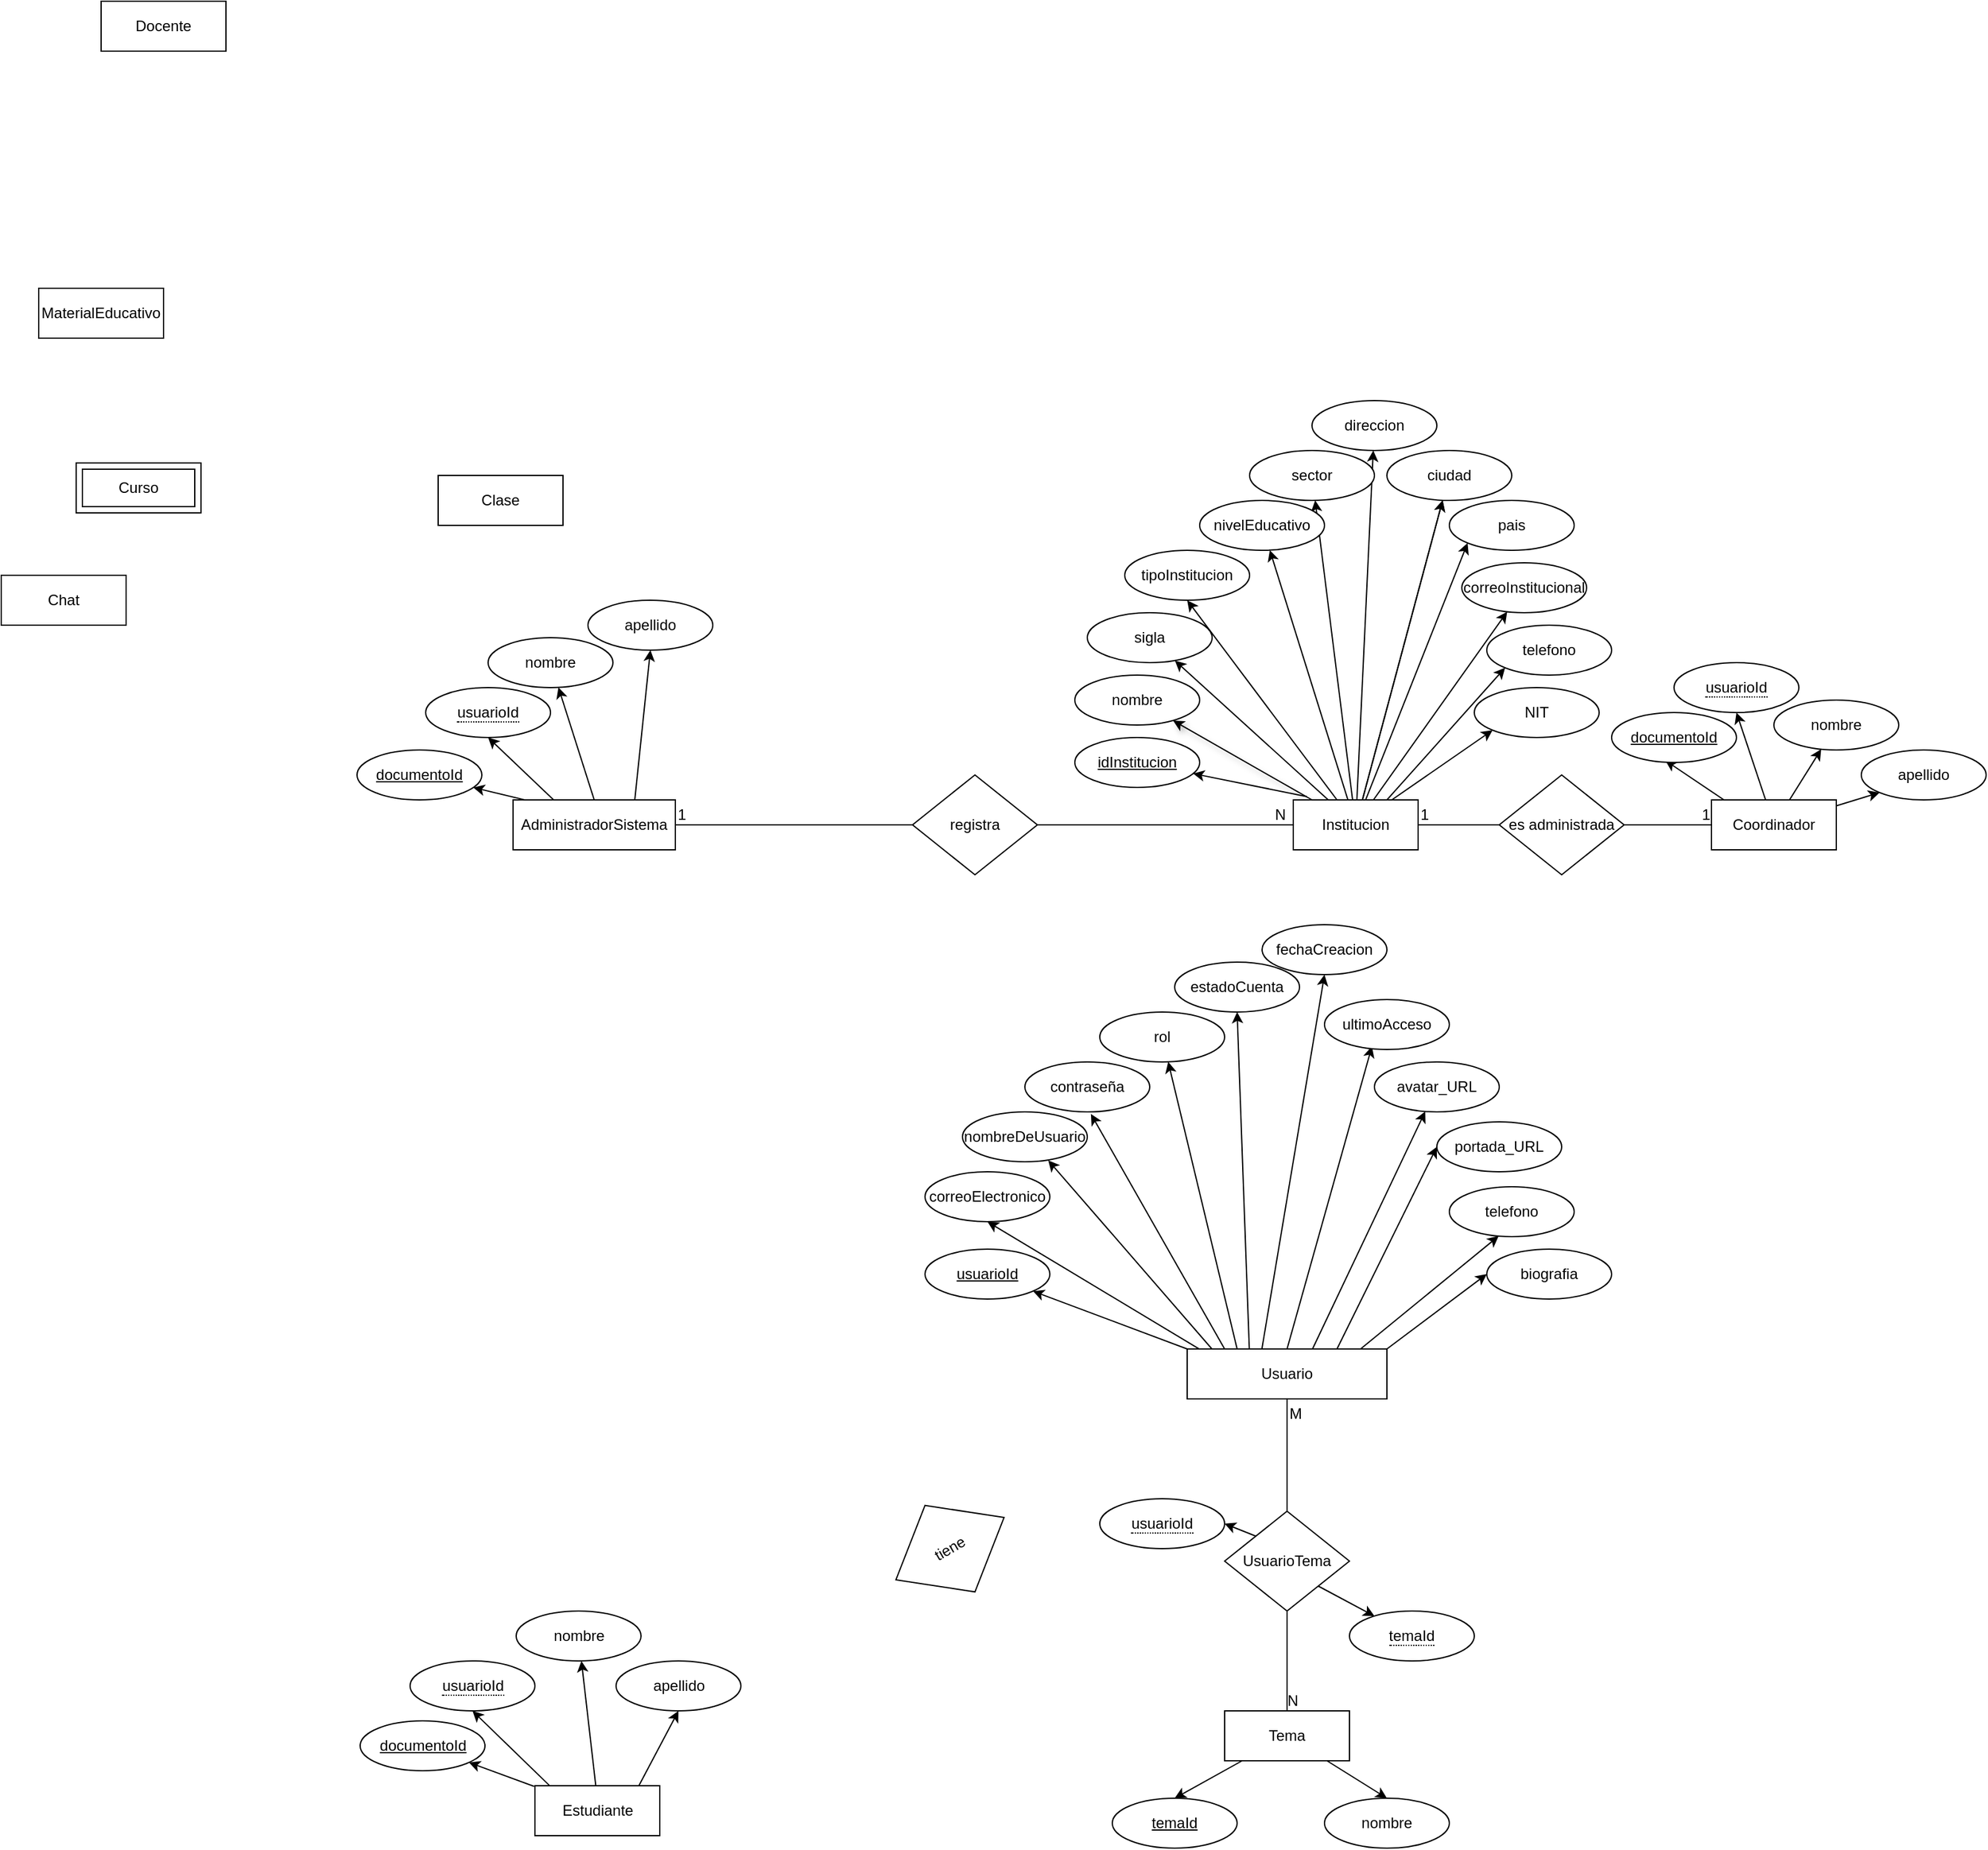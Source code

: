<mxfile version="26.2.9">
  <diagram id="R2lEEEUBdFMjLlhIrx00" name="Page-1">
    <mxGraphModel dx="3200" dy="2198" grid="1" gridSize="10" guides="1" tooltips="1" connect="1" arrows="1" fold="1" page="1" pageScale="1" pageWidth="850" pageHeight="1100" math="0" shadow="0" extFonts="Permanent Marker^https://fonts.googleapis.com/css?family=Permanent+Marker">
      <root>
        <mxCell id="0" />
        <mxCell id="1" parent="0" />
        <mxCell id="ATPDctHjDe_tZaTQLYg7-1" value="Docente" style="whiteSpace=wrap;html=1;align=center;" vertex="1" parent="1">
          <mxGeometry x="-630" y="-620" width="100" height="40" as="geometry" />
        </mxCell>
        <mxCell id="ATPDctHjDe_tZaTQLYg7-2" value="Curso" style="shape=ext;margin=3;double=1;whiteSpace=wrap;html=1;align=center;" vertex="1" parent="1">
          <mxGeometry x="-650" y="-250" width="100" height="40" as="geometry" />
        </mxCell>
        <mxCell id="ATPDctHjDe_tZaTQLYg7-73" value="" style="rounded=0;orthogonalLoop=1;jettySize=auto;html=1;exitX=0.1;exitY=0;exitDx=0;exitDy=0;exitPerimeter=0;entryX=0.431;entryY=0.961;entryDx=0;entryDy=0;entryPerimeter=0;" edge="1" parent="1" source="ATPDctHjDe_tZaTQLYg7-9" target="ATPDctHjDe_tZaTQLYg7-74">
          <mxGeometry relative="1" as="geometry">
            <mxPoint x="649.806" y="-20.388" as="targetPoint" />
          </mxGeometry>
        </mxCell>
        <mxCell id="ATPDctHjDe_tZaTQLYg7-77" value="" style="rounded=0;orthogonalLoop=1;jettySize=auto;html=1;entryX=0.5;entryY=1;entryDx=0;entryDy=0;" edge="1" parent="1" source="ATPDctHjDe_tZaTQLYg7-9" target="ATPDctHjDe_tZaTQLYg7-145">
          <mxGeometry relative="1" as="geometry">
            <mxPoint x="685.422" y="-50.118" as="targetPoint" />
          </mxGeometry>
        </mxCell>
        <mxCell id="ATPDctHjDe_tZaTQLYg7-82" value="" style="rounded=0;orthogonalLoop=1;jettySize=auto;html=1;" edge="1" parent="1" source="ATPDctHjDe_tZaTQLYg7-9" target="ATPDctHjDe_tZaTQLYg7-81">
          <mxGeometry relative="1" as="geometry" />
        </mxCell>
        <mxCell id="ATPDctHjDe_tZaTQLYg7-148" style="edgeStyle=none;rounded=0;orthogonalLoop=1;jettySize=auto;html=1;entryX=0;entryY=1;entryDx=0;entryDy=0;" edge="1" parent="1" source="ATPDctHjDe_tZaTQLYg7-9" target="ATPDctHjDe_tZaTQLYg7-146">
          <mxGeometry relative="1" as="geometry" />
        </mxCell>
        <mxCell id="ATPDctHjDe_tZaTQLYg7-9" value="Coordinador" style="whiteSpace=wrap;html=1;align=center;" vertex="1" parent="1">
          <mxGeometry x="660" y="20" width="100" height="40" as="geometry" />
        </mxCell>
        <mxCell id="ATPDctHjDe_tZaTQLYg7-46" value="" style="rounded=0;orthogonalLoop=1;jettySize=auto;html=1;exitX=0.131;exitY=0.045;exitDx=0;exitDy=0;exitPerimeter=0;" edge="1" parent="1" source="ATPDctHjDe_tZaTQLYg7-11" target="ATPDctHjDe_tZaTQLYg7-53">
          <mxGeometry relative="1" as="geometry">
            <mxPoint x="-270" y="10" as="sourcePoint" />
            <mxPoint x="-287.035" y="-2.234" as="targetPoint" />
          </mxGeometry>
        </mxCell>
        <mxCell id="ATPDctHjDe_tZaTQLYg7-50" value="" style="rounded=0;orthogonalLoop=1;jettySize=auto;html=1;exitX=0.5;exitY=0;exitDx=0;exitDy=0;" edge="1" parent="1" source="ATPDctHjDe_tZaTQLYg7-11" target="ATPDctHjDe_tZaTQLYg7-48">
          <mxGeometry relative="1" as="geometry" />
        </mxCell>
        <mxCell id="ATPDctHjDe_tZaTQLYg7-51" style="rounded=0;orthogonalLoop=1;jettySize=auto;html=1;exitX=0.75;exitY=0;exitDx=0;exitDy=0;entryX=0.5;entryY=1;entryDx=0;entryDy=0;" edge="1" parent="1" source="ATPDctHjDe_tZaTQLYg7-11" target="ATPDctHjDe_tZaTQLYg7-52">
          <mxGeometry relative="1" as="geometry">
            <mxPoint x="-170" y="-40" as="targetPoint" />
          </mxGeometry>
        </mxCell>
        <mxCell id="ATPDctHjDe_tZaTQLYg7-80" style="rounded=0;orthogonalLoop=1;jettySize=auto;html=1;exitX=0.25;exitY=0;exitDx=0;exitDy=0;entryX=0.5;entryY=1;entryDx=0;entryDy=0;" edge="1" parent="1" source="ATPDctHjDe_tZaTQLYg7-11" target="ATPDctHjDe_tZaTQLYg7-142">
          <mxGeometry relative="1" as="geometry">
            <mxPoint x="-280" y="-40" as="targetPoint" />
          </mxGeometry>
        </mxCell>
        <mxCell id="ATPDctHjDe_tZaTQLYg7-11" value="AdministradorSistema" style="whiteSpace=wrap;html=1;align=center;" vertex="1" parent="1">
          <mxGeometry x="-300" y="20" width="130" height="40" as="geometry" />
        </mxCell>
        <mxCell id="ATPDctHjDe_tZaTQLYg7-55" value="" style="rounded=0;orthogonalLoop=1;jettySize=auto;html=1;exitX=0.109;exitY=-0.066;exitDx=0;exitDy=0;exitPerimeter=0;" edge="1" parent="1" source="ATPDctHjDe_tZaTQLYg7-15" target="ATPDctHjDe_tZaTQLYg7-54">
          <mxGeometry relative="1" as="geometry" />
        </mxCell>
        <mxCell id="ATPDctHjDe_tZaTQLYg7-57" value="" style="rounded=0;orthogonalLoop=1;jettySize=auto;html=1;shadow=1;" edge="1" parent="1" source="ATPDctHjDe_tZaTQLYg7-15" target="ATPDctHjDe_tZaTQLYg7-56">
          <mxGeometry relative="1" as="geometry" />
        </mxCell>
        <mxCell id="ATPDctHjDe_tZaTQLYg7-59" value="" style="rounded=0;orthogonalLoop=1;jettySize=auto;html=1;" edge="1" parent="1" source="ATPDctHjDe_tZaTQLYg7-15" target="ATPDctHjDe_tZaTQLYg7-58">
          <mxGeometry relative="1" as="geometry" />
        </mxCell>
        <mxCell id="ATPDctHjDe_tZaTQLYg7-62" value="" style="rounded=0;orthogonalLoop=1;jettySize=auto;html=1;entryX=0.5;entryY=1;entryDx=0;entryDy=0;" edge="1" parent="1" source="ATPDctHjDe_tZaTQLYg7-15" target="ATPDctHjDe_tZaTQLYg7-60">
          <mxGeometry relative="1" as="geometry" />
        </mxCell>
        <mxCell id="ATPDctHjDe_tZaTQLYg7-84" style="rounded=0;orthogonalLoop=1;jettySize=auto;html=1;" edge="1" parent="1" source="ATPDctHjDe_tZaTQLYg7-15" target="ATPDctHjDe_tZaTQLYg7-83">
          <mxGeometry relative="1" as="geometry" />
        </mxCell>
        <mxCell id="ATPDctHjDe_tZaTQLYg7-87" style="rounded=0;orthogonalLoop=1;jettySize=auto;html=1;" edge="1" parent="1" source="ATPDctHjDe_tZaTQLYg7-15" target="ATPDctHjDe_tZaTQLYg7-85">
          <mxGeometry relative="1" as="geometry" />
        </mxCell>
        <mxCell id="ATPDctHjDe_tZaTQLYg7-89" style="rounded=0;orthogonalLoop=1;jettySize=auto;html=1;" edge="1" parent="1" source="ATPDctHjDe_tZaTQLYg7-15" target="ATPDctHjDe_tZaTQLYg7-88">
          <mxGeometry relative="1" as="geometry" />
        </mxCell>
        <mxCell id="ATPDctHjDe_tZaTQLYg7-92" style="edgeStyle=none;rounded=0;orthogonalLoop=1;jettySize=auto;html=1;" edge="1" parent="1" source="ATPDctHjDe_tZaTQLYg7-15" target="ATPDctHjDe_tZaTQLYg7-91">
          <mxGeometry relative="1" as="geometry" />
        </mxCell>
        <mxCell id="ATPDctHjDe_tZaTQLYg7-95" style="edgeStyle=none;rounded=0;orthogonalLoop=1;jettySize=auto;html=1;" edge="1" parent="1" source="ATPDctHjDe_tZaTQLYg7-15" target="ATPDctHjDe_tZaTQLYg7-94">
          <mxGeometry relative="1" as="geometry" />
        </mxCell>
        <mxCell id="ATPDctHjDe_tZaTQLYg7-97" style="edgeStyle=none;rounded=0;orthogonalLoop=1;jettySize=auto;html=1;entryX=0;entryY=1;entryDx=0;entryDy=0;exitX=0.75;exitY=0;exitDx=0;exitDy=0;" edge="1" parent="1" source="ATPDctHjDe_tZaTQLYg7-15" target="ATPDctHjDe_tZaTQLYg7-96">
          <mxGeometry relative="1" as="geometry" />
        </mxCell>
        <mxCell id="ATPDctHjDe_tZaTQLYg7-99" style="edgeStyle=none;rounded=0;orthogonalLoop=1;jettySize=auto;html=1;entryX=0;entryY=1;entryDx=0;entryDy=0;" edge="1" parent="1" source="ATPDctHjDe_tZaTQLYg7-15" target="ATPDctHjDe_tZaTQLYg7-98">
          <mxGeometry relative="1" as="geometry" />
        </mxCell>
        <mxCell id="ATPDctHjDe_tZaTQLYg7-15" value="Institucion" style="whiteSpace=wrap;html=1;align=center;" vertex="1" parent="1">
          <mxGeometry x="325" y="20" width="100" height="40" as="geometry" />
        </mxCell>
        <mxCell id="ATPDctHjDe_tZaTQLYg7-16" value="Clase" style="whiteSpace=wrap;html=1;align=center;" vertex="1" parent="1">
          <mxGeometry x="-360" y="-240" width="100" height="40" as="geometry" />
        </mxCell>
        <mxCell id="ATPDctHjDe_tZaTQLYg7-17" value="Estudiante" style="whiteSpace=wrap;html=1;align=center;" vertex="1" parent="1">
          <mxGeometry x="-282.5" y="810" width="100" height="40" as="geometry" />
        </mxCell>
        <mxCell id="ATPDctHjDe_tZaTQLYg7-18" value="Chat" style="whiteSpace=wrap;html=1;align=center;" vertex="1" parent="1">
          <mxGeometry x="-710" y="-160" width="100" height="40" as="geometry" />
        </mxCell>
        <mxCell id="ATPDctHjDe_tZaTQLYg7-19" value="MaterialEducativo" style="whiteSpace=wrap;html=1;align=center;" vertex="1" parent="1">
          <mxGeometry x="-680" y="-390" width="100" height="40" as="geometry" />
        </mxCell>
        <mxCell id="ATPDctHjDe_tZaTQLYg7-20" value="registra" style="rhombus;whiteSpace=wrap;html=1;" vertex="1" parent="1">
          <mxGeometry x="20" width="100" height="80" as="geometry" />
        </mxCell>
        <mxCell id="ATPDctHjDe_tZaTQLYg7-29" value="" style="endArrow=none;html=1;rounded=0;exitX=1;exitY=0.5;exitDx=0;exitDy=0;entryX=0;entryY=0.5;entryDx=0;entryDy=0;" edge="1" parent="1" source="ATPDctHjDe_tZaTQLYg7-20" target="ATPDctHjDe_tZaTQLYg7-15">
          <mxGeometry relative="1" as="geometry">
            <mxPoint x="265" y="39.5" as="sourcePoint" />
            <mxPoint x="330" y="40" as="targetPoint" />
          </mxGeometry>
        </mxCell>
        <mxCell id="ATPDctHjDe_tZaTQLYg7-30" value="N" style="resizable=0;html=1;whiteSpace=wrap;align=right;verticalAlign=bottom;" connectable="0" vertex="1" parent="ATPDctHjDe_tZaTQLYg7-29">
          <mxGeometry x="1" relative="1" as="geometry">
            <mxPoint x="-5" as="offset" />
          </mxGeometry>
        </mxCell>
        <mxCell id="ATPDctHjDe_tZaTQLYg7-34" value="" style="endArrow=none;html=1;rounded=0;entryX=0;entryY=0.5;entryDx=0;entryDy=0;" edge="1" parent="1" source="ATPDctHjDe_tZaTQLYg7-11" target="ATPDctHjDe_tZaTQLYg7-20">
          <mxGeometry relative="1" as="geometry">
            <mxPoint x="110" y="39.5" as="sourcePoint" />
            <mxPoint x="270" y="39.5" as="targetPoint" />
          </mxGeometry>
        </mxCell>
        <mxCell id="ATPDctHjDe_tZaTQLYg7-35" value="1" style="resizable=0;html=1;whiteSpace=wrap;align=left;verticalAlign=bottom;" connectable="0" vertex="1" parent="ATPDctHjDe_tZaTQLYg7-34">
          <mxGeometry x="-1" relative="1" as="geometry" />
        </mxCell>
        <mxCell id="ATPDctHjDe_tZaTQLYg7-48" value="nombre" style="ellipse;whiteSpace=wrap;html=1;align=center;" vertex="1" parent="1">
          <mxGeometry x="-320" y="-110" width="100" height="40" as="geometry" />
        </mxCell>
        <mxCell id="ATPDctHjDe_tZaTQLYg7-52" value="apellido" style="ellipse;whiteSpace=wrap;html=1;align=center;" vertex="1" parent="1">
          <mxGeometry x="-240" y="-140" width="100" height="40" as="geometry" />
        </mxCell>
        <mxCell id="ATPDctHjDe_tZaTQLYg7-53" value="documentoId" style="ellipse;whiteSpace=wrap;html=1;align=center;fontStyle=4;" vertex="1" parent="1">
          <mxGeometry x="-425" y="-20" width="100" height="40" as="geometry" />
        </mxCell>
        <mxCell id="ATPDctHjDe_tZaTQLYg7-54" value="idInstitucion" style="ellipse;whiteSpace=wrap;html=1;align=center;fontStyle=4;" vertex="1" parent="1">
          <mxGeometry x="150" y="-30" width="100" height="40" as="geometry" />
        </mxCell>
        <mxCell id="ATPDctHjDe_tZaTQLYg7-56" value="nombre" style="ellipse;whiteSpace=wrap;html=1;align=center;" vertex="1" parent="1">
          <mxGeometry x="150" y="-80" width="100" height="40" as="geometry" />
        </mxCell>
        <mxCell id="ATPDctHjDe_tZaTQLYg7-58" value="sigla" style="ellipse;whiteSpace=wrap;html=1;align=center;" vertex="1" parent="1">
          <mxGeometry x="160" y="-130" width="100" height="40" as="geometry" />
        </mxCell>
        <mxCell id="ATPDctHjDe_tZaTQLYg7-60" value="tipoInstitucion" style="ellipse;whiteSpace=wrap;html=1;align=center;" vertex="1" parent="1">
          <mxGeometry x="190" y="-180" width="100" height="40" as="geometry" />
        </mxCell>
        <mxCell id="ATPDctHjDe_tZaTQLYg7-63" value="es administrada" style="rhombus;whiteSpace=wrap;html=1;" vertex="1" parent="1">
          <mxGeometry x="490" width="100" height="80" as="geometry" />
        </mxCell>
        <mxCell id="ATPDctHjDe_tZaTQLYg7-65" value="" style="endArrow=none;html=1;rounded=0;exitX=1;exitY=0.5;exitDx=0;exitDy=0;" edge="1" parent="1" source="ATPDctHjDe_tZaTQLYg7-15" target="ATPDctHjDe_tZaTQLYg7-63">
          <mxGeometry relative="1" as="geometry">
            <mxPoint x="350" y="120" as="sourcePoint" />
            <mxPoint x="510" y="120" as="targetPoint" />
          </mxGeometry>
        </mxCell>
        <mxCell id="ATPDctHjDe_tZaTQLYg7-66" value="1" style="resizable=0;html=1;whiteSpace=wrap;align=left;verticalAlign=bottom;" connectable="0" vertex="1" parent="ATPDctHjDe_tZaTQLYg7-65">
          <mxGeometry x="-1" relative="1" as="geometry" />
        </mxCell>
        <mxCell id="ATPDctHjDe_tZaTQLYg7-68" value="" style="endArrow=none;html=1;rounded=0;exitX=1;exitY=0.5;exitDx=0;exitDy=0;entryX=0;entryY=0.5;entryDx=0;entryDy=0;" edge="1" parent="1" source="ATPDctHjDe_tZaTQLYg7-63" target="ATPDctHjDe_tZaTQLYg7-9">
          <mxGeometry relative="1" as="geometry">
            <mxPoint x="350" y="120" as="sourcePoint" />
            <mxPoint x="510" y="120" as="targetPoint" />
          </mxGeometry>
        </mxCell>
        <mxCell id="ATPDctHjDe_tZaTQLYg7-70" value="1" style="resizable=0;html=1;whiteSpace=wrap;align=right;verticalAlign=bottom;" connectable="0" vertex="1" parent="ATPDctHjDe_tZaTQLYg7-68">
          <mxGeometry x="1" relative="1" as="geometry">
            <mxPoint as="offset" />
          </mxGeometry>
        </mxCell>
        <mxCell id="ATPDctHjDe_tZaTQLYg7-74" value="documentoId" style="ellipse;whiteSpace=wrap;html=1;align=center;fontStyle=4;" vertex="1" parent="1">
          <mxGeometry x="580" y="-50" width="100" height="40" as="geometry" />
        </mxCell>
        <mxCell id="ATPDctHjDe_tZaTQLYg7-81" value="nombre" style="ellipse;whiteSpace=wrap;html=1;align=center;" vertex="1" parent="1">
          <mxGeometry x="710" y="-60" width="100" height="40" as="geometry" />
        </mxCell>
        <mxCell id="ATPDctHjDe_tZaTQLYg7-83" value="nivelEducativo" style="ellipse;whiteSpace=wrap;html=1;align=center;" vertex="1" parent="1">
          <mxGeometry x="250" y="-220" width="100" height="40" as="geometry" />
        </mxCell>
        <mxCell id="ATPDctHjDe_tZaTQLYg7-85" value="sector" style="ellipse;whiteSpace=wrap;html=1;align=center;" vertex="1" parent="1">
          <mxGeometry x="290" y="-260" width="100" height="40" as="geometry" />
        </mxCell>
        <mxCell id="ATPDctHjDe_tZaTQLYg7-88" value="direccion" style="ellipse;whiteSpace=wrap;html=1;align=center;" vertex="1" parent="1">
          <mxGeometry x="340" y="-300" width="100" height="40" as="geometry" />
        </mxCell>
        <mxCell id="ATPDctHjDe_tZaTQLYg7-94" value="correoInstitucional" style="ellipse;whiteSpace=wrap;html=1;align=center;" vertex="1" parent="1">
          <mxGeometry x="460" y="-170" width="100" height="40" as="geometry" />
        </mxCell>
        <mxCell id="ATPDctHjDe_tZaTQLYg7-96" value="telefono" style="ellipse;whiteSpace=wrap;html=1;align=center;" vertex="1" parent="1">
          <mxGeometry x="480" y="-120" width="100" height="40" as="geometry" />
        </mxCell>
        <mxCell id="ATPDctHjDe_tZaTQLYg7-98" value="NIT" style="ellipse;whiteSpace=wrap;html=1;align=center;" vertex="1" parent="1">
          <mxGeometry x="470" y="-70" width="100" height="40" as="geometry" />
        </mxCell>
        <mxCell id="ATPDctHjDe_tZaTQLYg7-104" style="rounded=0;orthogonalLoop=1;jettySize=auto;html=1;exitX=0;exitY=0;exitDx=0;exitDy=0;" edge="1" parent="1" source="ATPDctHjDe_tZaTQLYg7-100" target="ATPDctHjDe_tZaTQLYg7-103">
          <mxGeometry relative="1" as="geometry" />
        </mxCell>
        <mxCell id="ATPDctHjDe_tZaTQLYg7-106" value="" style="edgeStyle=none;rounded=0;orthogonalLoop=1;jettySize=auto;html=1;entryX=0.5;entryY=1;entryDx=0;entryDy=0;exitX=0.062;exitY=0.005;exitDx=0;exitDy=0;exitPerimeter=0;" edge="1" parent="1" source="ATPDctHjDe_tZaTQLYg7-100" target="ATPDctHjDe_tZaTQLYg7-105">
          <mxGeometry relative="1" as="geometry" />
        </mxCell>
        <mxCell id="ATPDctHjDe_tZaTQLYg7-108" value="" style="edgeStyle=none;rounded=0;orthogonalLoop=1;jettySize=auto;html=1;entryX=0.687;entryY=0.971;entryDx=0;entryDy=0;exitX=0.124;exitY=0;exitDx=0;exitDy=0;exitPerimeter=0;entryPerimeter=0;" edge="1" parent="1" source="ATPDctHjDe_tZaTQLYg7-100" target="ATPDctHjDe_tZaTQLYg7-107">
          <mxGeometry relative="1" as="geometry" />
        </mxCell>
        <mxCell id="ATPDctHjDe_tZaTQLYg7-112" value="" style="edgeStyle=none;rounded=0;orthogonalLoop=1;jettySize=auto;html=1;exitX=0.25;exitY=0;exitDx=0;exitDy=0;" edge="1" parent="1" source="ATPDctHjDe_tZaTQLYg7-100" target="ATPDctHjDe_tZaTQLYg7-111">
          <mxGeometry relative="1" as="geometry" />
        </mxCell>
        <mxCell id="ATPDctHjDe_tZaTQLYg7-118" style="edgeStyle=none;rounded=0;orthogonalLoop=1;jettySize=auto;html=1;entryX=0.38;entryY=0.938;entryDx=0;entryDy=0;entryPerimeter=0;exitX=0.5;exitY=0;exitDx=0;exitDy=0;" edge="1" parent="1" source="ATPDctHjDe_tZaTQLYg7-100" target="ATPDctHjDe_tZaTQLYg7-117">
          <mxGeometry relative="1" as="geometry" />
        </mxCell>
        <mxCell id="ATPDctHjDe_tZaTQLYg7-124" style="edgeStyle=none;rounded=0;orthogonalLoop=1;jettySize=auto;html=1;exitX=0.626;exitY=0.012;exitDx=0;exitDy=0;exitPerimeter=0;" edge="1" parent="1" source="ATPDctHjDe_tZaTQLYg7-100" target="ATPDctHjDe_tZaTQLYg7-121">
          <mxGeometry relative="1" as="geometry" />
        </mxCell>
        <mxCell id="ATPDctHjDe_tZaTQLYg7-125" style="edgeStyle=none;rounded=0;orthogonalLoop=1;jettySize=auto;html=1;entryX=0;entryY=0.5;entryDx=0;entryDy=0;exitX=0.75;exitY=0;exitDx=0;exitDy=0;" edge="1" parent="1" source="ATPDctHjDe_tZaTQLYg7-100" target="ATPDctHjDe_tZaTQLYg7-122">
          <mxGeometry relative="1" as="geometry" />
        </mxCell>
        <mxCell id="ATPDctHjDe_tZaTQLYg7-100" value="Usuario" style="whiteSpace=wrap;html=1;align=center;" vertex="1" parent="1">
          <mxGeometry x="240" y="460" width="160" height="40" as="geometry" />
        </mxCell>
        <mxCell id="ATPDctHjDe_tZaTQLYg7-103" value="usuarioId" style="ellipse;whiteSpace=wrap;html=1;align=center;fontStyle=4;" vertex="1" parent="1">
          <mxGeometry x="30" y="380" width="100" height="40" as="geometry" />
        </mxCell>
        <mxCell id="ATPDctHjDe_tZaTQLYg7-105" value="correoElectronico" style="ellipse;whiteSpace=wrap;html=1;align=center;" vertex="1" parent="1">
          <mxGeometry x="30" y="318" width="100" height="40" as="geometry" />
        </mxCell>
        <mxCell id="ATPDctHjDe_tZaTQLYg7-107" value="nombreDeUsuario" style="ellipse;whiteSpace=wrap;html=1;align=center;" vertex="1" parent="1">
          <mxGeometry x="60" y="270" width="100" height="40" as="geometry" />
        </mxCell>
        <mxCell id="ATPDctHjDe_tZaTQLYg7-109" value="contraseña" style="ellipse;whiteSpace=wrap;html=1;align=center;" vertex="1" parent="1">
          <mxGeometry x="110" y="230" width="100" height="40" as="geometry" />
        </mxCell>
        <mxCell id="ATPDctHjDe_tZaTQLYg7-110" style="edgeStyle=none;rounded=0;orthogonalLoop=1;jettySize=auto;html=1;entryX=0.529;entryY=1.042;entryDx=0;entryDy=0;exitX=0.187;exitY=-0.002;exitDx=0;exitDy=0;exitPerimeter=0;entryPerimeter=0;" edge="1" parent="1" source="ATPDctHjDe_tZaTQLYg7-100" target="ATPDctHjDe_tZaTQLYg7-109">
          <mxGeometry relative="1" as="geometry" />
        </mxCell>
        <mxCell id="ATPDctHjDe_tZaTQLYg7-111" value="rol" style="ellipse;whiteSpace=wrap;html=1;align=center;" vertex="1" parent="1">
          <mxGeometry x="170" y="190" width="100" height="40" as="geometry" />
        </mxCell>
        <mxCell id="ATPDctHjDe_tZaTQLYg7-113" value="estadoCuenta" style="ellipse;whiteSpace=wrap;html=1;align=center;" vertex="1" parent="1">
          <mxGeometry x="230" y="150" width="100" height="40" as="geometry" />
        </mxCell>
        <mxCell id="ATPDctHjDe_tZaTQLYg7-114" style="edgeStyle=none;rounded=0;orthogonalLoop=1;jettySize=auto;html=1;entryX=0.5;entryY=1;entryDx=0;entryDy=0;exitX=0.311;exitY=-0.004;exitDx=0;exitDy=0;exitPerimeter=0;" edge="1" parent="1" source="ATPDctHjDe_tZaTQLYg7-100" target="ATPDctHjDe_tZaTQLYg7-113">
          <mxGeometry relative="1" as="geometry" />
        </mxCell>
        <mxCell id="ATPDctHjDe_tZaTQLYg7-115" value="fechaCreacion" style="ellipse;whiteSpace=wrap;html=1;align=center;" vertex="1" parent="1">
          <mxGeometry x="300" y="120" width="100" height="40" as="geometry" />
        </mxCell>
        <mxCell id="ATPDctHjDe_tZaTQLYg7-116" style="edgeStyle=none;rounded=0;orthogonalLoop=1;jettySize=auto;html=1;entryX=0.5;entryY=1;entryDx=0;entryDy=0;exitX=0.374;exitY=0.002;exitDx=0;exitDy=0;exitPerimeter=0;" edge="1" parent="1" source="ATPDctHjDe_tZaTQLYg7-100" target="ATPDctHjDe_tZaTQLYg7-115">
          <mxGeometry relative="1" as="geometry" />
        </mxCell>
        <mxCell id="ATPDctHjDe_tZaTQLYg7-117" value="ultimoAcceso" style="ellipse;whiteSpace=wrap;html=1;align=center;" vertex="1" parent="1">
          <mxGeometry x="350" y="180" width="100" height="40" as="geometry" />
        </mxCell>
        <mxCell id="ATPDctHjDe_tZaTQLYg7-119" value="telefono" style="ellipse;whiteSpace=wrap;html=1;align=center;" vertex="1" parent="1">
          <mxGeometry x="450" y="330" width="100" height="40" as="geometry" />
        </mxCell>
        <mxCell id="ATPDctHjDe_tZaTQLYg7-120" style="edgeStyle=none;rounded=0;orthogonalLoop=1;jettySize=auto;html=1;entryX=0.395;entryY=0.988;entryDx=0;entryDy=0;entryPerimeter=0;exitX=0.87;exitY=-0.005;exitDx=0;exitDy=0;exitPerimeter=0;" edge="1" parent="1" source="ATPDctHjDe_tZaTQLYg7-100" target="ATPDctHjDe_tZaTQLYg7-119">
          <mxGeometry relative="1" as="geometry" />
        </mxCell>
        <mxCell id="ATPDctHjDe_tZaTQLYg7-121" value="avatar_URL" style="ellipse;whiteSpace=wrap;html=1;align=center;" vertex="1" parent="1">
          <mxGeometry x="390" y="230" width="100" height="40" as="geometry" />
        </mxCell>
        <mxCell id="ATPDctHjDe_tZaTQLYg7-122" value="portada_URL" style="ellipse;whiteSpace=wrap;html=1;align=center;" vertex="1" parent="1">
          <mxGeometry x="440" y="278" width="100" height="40" as="geometry" />
        </mxCell>
        <mxCell id="ATPDctHjDe_tZaTQLYg7-123" value="biografia" style="ellipse;whiteSpace=wrap;html=1;align=center;" vertex="1" parent="1">
          <mxGeometry x="480" y="380" width="100" height="40" as="geometry" />
        </mxCell>
        <mxCell id="ATPDctHjDe_tZaTQLYg7-126" style="edgeStyle=none;rounded=0;orthogonalLoop=1;jettySize=auto;html=1;entryX=0;entryY=0.5;entryDx=0;entryDy=0;exitX=1;exitY=0;exitDx=0;exitDy=0;" edge="1" parent="1" source="ATPDctHjDe_tZaTQLYg7-100" target="ATPDctHjDe_tZaTQLYg7-123">
          <mxGeometry relative="1" as="geometry" />
        </mxCell>
        <mxCell id="ATPDctHjDe_tZaTQLYg7-135" style="edgeStyle=none;rounded=0;orthogonalLoop=1;jettySize=auto;html=1;entryX=0.5;entryY=0;entryDx=0;entryDy=0;" edge="1" parent="1" source="ATPDctHjDe_tZaTQLYg7-127" target="ATPDctHjDe_tZaTQLYg7-134">
          <mxGeometry relative="1" as="geometry" />
        </mxCell>
        <mxCell id="ATPDctHjDe_tZaTQLYg7-137" style="edgeStyle=none;rounded=0;orthogonalLoop=1;jettySize=auto;html=1;entryX=0.5;entryY=0;entryDx=0;entryDy=0;" edge="1" parent="1" source="ATPDctHjDe_tZaTQLYg7-127" target="ATPDctHjDe_tZaTQLYg7-136">
          <mxGeometry relative="1" as="geometry" />
        </mxCell>
        <mxCell id="ATPDctHjDe_tZaTQLYg7-127" value="Tema" style="whiteSpace=wrap;html=1;align=center;" vertex="1" parent="1">
          <mxGeometry x="270" y="750" width="100" height="40" as="geometry" />
        </mxCell>
        <mxCell id="ATPDctHjDe_tZaTQLYg7-140" style="edgeStyle=none;rounded=0;orthogonalLoop=1;jettySize=auto;html=1;exitX=0;exitY=0;exitDx=0;exitDy=0;entryX=1;entryY=0.5;entryDx=0;entryDy=0;" edge="1" parent="1" source="ATPDctHjDe_tZaTQLYg7-128" target="ATPDctHjDe_tZaTQLYg7-138">
          <mxGeometry relative="1" as="geometry" />
        </mxCell>
        <mxCell id="ATPDctHjDe_tZaTQLYg7-141" style="edgeStyle=none;rounded=0;orthogonalLoop=1;jettySize=auto;html=1;exitX=1;exitY=1;exitDx=0;exitDy=0;" edge="1" parent="1" source="ATPDctHjDe_tZaTQLYg7-128" target="ATPDctHjDe_tZaTQLYg7-139">
          <mxGeometry relative="1" as="geometry" />
        </mxCell>
        <mxCell id="ATPDctHjDe_tZaTQLYg7-128" value="UsuarioTema" style="rhombus;whiteSpace=wrap;html=1;" vertex="1" parent="1">
          <mxGeometry x="270" y="590" width="100" height="80" as="geometry" />
        </mxCell>
        <mxCell id="ATPDctHjDe_tZaTQLYg7-129" value="" style="endArrow=none;html=1;rounded=0;entryX=0.5;entryY=0;entryDx=0;entryDy=0;exitX=0.5;exitY=1;exitDx=0;exitDy=0;" edge="1" parent="1" source="ATPDctHjDe_tZaTQLYg7-100" target="ATPDctHjDe_tZaTQLYg7-128">
          <mxGeometry relative="1" as="geometry">
            <mxPoint x="440" y="620" as="sourcePoint" />
            <mxPoint x="630" y="620" as="targetPoint" />
          </mxGeometry>
        </mxCell>
        <mxCell id="ATPDctHjDe_tZaTQLYg7-130" value="M" style="resizable=0;html=1;whiteSpace=wrap;align=left;verticalAlign=bottom;" connectable="0" vertex="1" parent="ATPDctHjDe_tZaTQLYg7-129">
          <mxGeometry x="-1" relative="1" as="geometry">
            <mxPoint y="20" as="offset" />
          </mxGeometry>
        </mxCell>
        <mxCell id="ATPDctHjDe_tZaTQLYg7-131" value="" style="endArrow=none;html=1;rounded=0;exitX=0.5;exitY=1;exitDx=0;exitDy=0;entryX=0.5;entryY=0;entryDx=0;entryDy=0;" edge="1" parent="1" source="ATPDctHjDe_tZaTQLYg7-128" target="ATPDctHjDe_tZaTQLYg7-127">
          <mxGeometry relative="1" as="geometry">
            <mxPoint x="420" y="660" as="sourcePoint" />
            <mxPoint x="625" y="660" as="targetPoint" />
          </mxGeometry>
        </mxCell>
        <mxCell id="ATPDctHjDe_tZaTQLYg7-132" value="N" style="resizable=0;html=1;whiteSpace=wrap;align=right;verticalAlign=bottom;" connectable="0" vertex="1" parent="ATPDctHjDe_tZaTQLYg7-131">
          <mxGeometry x="1" relative="1" as="geometry">
            <mxPoint x="10" as="offset" />
          </mxGeometry>
        </mxCell>
        <mxCell id="ATPDctHjDe_tZaTQLYg7-134" value="temaId" style="ellipse;whiteSpace=wrap;html=1;align=center;fontStyle=4;" vertex="1" parent="1">
          <mxGeometry x="180" y="820" width="100" height="40" as="geometry" />
        </mxCell>
        <mxCell id="ATPDctHjDe_tZaTQLYg7-136" value="nombre" style="ellipse;whiteSpace=wrap;html=1;align=center;" vertex="1" parent="1">
          <mxGeometry x="350" y="820" width="100" height="40" as="geometry" />
        </mxCell>
        <mxCell id="ATPDctHjDe_tZaTQLYg7-138" value="&lt;span style=&quot;border-bottom: 1px dotted&quot;&gt;usuarioId&lt;/span&gt;" style="ellipse;whiteSpace=wrap;html=1;align=center;" vertex="1" parent="1">
          <mxGeometry x="170" y="580" width="100" height="40" as="geometry" />
        </mxCell>
        <mxCell id="ATPDctHjDe_tZaTQLYg7-139" value="&lt;span style=&quot;border-bottom: 1px dotted&quot;&gt;temaId&lt;/span&gt;" style="ellipse;whiteSpace=wrap;html=1;align=center;" vertex="1" parent="1">
          <mxGeometry x="370" y="670" width="100" height="40" as="geometry" />
        </mxCell>
        <mxCell id="ATPDctHjDe_tZaTQLYg7-142" value="&lt;span style=&quot;border-bottom: 1px dotted&quot;&gt;usuarioId&lt;/span&gt;" style="ellipse;whiteSpace=wrap;html=1;align=center;" vertex="1" parent="1">
          <mxGeometry x="-370" y="-70" width="100" height="40" as="geometry" />
        </mxCell>
        <mxCell id="ATPDctHjDe_tZaTQLYg7-143" value="" style="edgeStyle=none;rounded=0;orthogonalLoop=1;jettySize=auto;html=1;" edge="1" parent="1" source="ATPDctHjDe_tZaTQLYg7-15" target="ATPDctHjDe_tZaTQLYg7-91">
          <mxGeometry relative="1" as="geometry">
            <mxPoint x="378" y="20" as="sourcePoint" />
            <mxPoint x="437" y="-440" as="targetPoint" />
          </mxGeometry>
        </mxCell>
        <mxCell id="ATPDctHjDe_tZaTQLYg7-91" value="ciudad" style="ellipse;whiteSpace=wrap;html=1;align=center;" vertex="1" parent="1">
          <mxGeometry x="400" y="-260" width="100" height="40" as="geometry" />
        </mxCell>
        <mxCell id="ATPDctHjDe_tZaTQLYg7-144" value="" style="edgeStyle=none;rounded=0;orthogonalLoop=1;jettySize=auto;html=1;entryX=0;entryY=1;entryDx=0;entryDy=0;" edge="1" parent="1" source="ATPDctHjDe_tZaTQLYg7-15" target="ATPDctHjDe_tZaTQLYg7-90">
          <mxGeometry relative="1" as="geometry">
            <mxPoint x="383" y="20" as="sourcePoint" />
            <mxPoint x="495" y="-256" as="targetPoint" />
          </mxGeometry>
        </mxCell>
        <mxCell id="ATPDctHjDe_tZaTQLYg7-90" value="pais" style="ellipse;whiteSpace=wrap;html=1;align=center;" vertex="1" parent="1">
          <mxGeometry x="450" y="-220" width="100" height="40" as="geometry" />
        </mxCell>
        <mxCell id="ATPDctHjDe_tZaTQLYg7-145" value="&lt;span style=&quot;border-bottom: 1px dotted&quot;&gt;usuarioId&lt;/span&gt;" style="ellipse;whiteSpace=wrap;html=1;align=center;" vertex="1" parent="1">
          <mxGeometry x="630" y="-90" width="100" height="40" as="geometry" />
        </mxCell>
        <mxCell id="ATPDctHjDe_tZaTQLYg7-146" value="apellido" style="ellipse;whiteSpace=wrap;html=1;align=center;" vertex="1" parent="1">
          <mxGeometry x="780" y="-20" width="100" height="40" as="geometry" />
        </mxCell>
        <mxCell id="ATPDctHjDe_tZaTQLYg7-150" value="" style="rounded=0;orthogonalLoop=1;jettySize=auto;html=1;exitX=-0.007;exitY=0.012;exitDx=0;exitDy=0;exitPerimeter=0;" edge="1" parent="1" target="ATPDctHjDe_tZaTQLYg7-156" source="ATPDctHjDe_tZaTQLYg7-17">
          <mxGeometry relative="1" as="geometry">
            <mxPoint x="-280.5" y="810" as="sourcePoint" />
            <mxPoint x="-284.535" y="785.766" as="targetPoint" />
          </mxGeometry>
        </mxCell>
        <mxCell id="ATPDctHjDe_tZaTQLYg7-151" value="" style="rounded=0;orthogonalLoop=1;jettySize=auto;html=1;exitX=0.487;exitY=-0.012;exitDx=0;exitDy=0;exitPerimeter=0;" edge="1" parent="1" target="ATPDctHjDe_tZaTQLYg7-154" source="ATPDctHjDe_tZaTQLYg7-17">
          <mxGeometry relative="1" as="geometry">
            <mxPoint x="-232.5" y="808" as="sourcePoint" />
          </mxGeometry>
        </mxCell>
        <mxCell id="ATPDctHjDe_tZaTQLYg7-152" style="rounded=0;orthogonalLoop=1;jettySize=auto;html=1;exitX=0.834;exitY=-0.007;exitDx=0;exitDy=0;entryX=0.5;entryY=1;entryDx=0;entryDy=0;exitPerimeter=0;" edge="1" parent="1" target="ATPDctHjDe_tZaTQLYg7-155" source="ATPDctHjDe_tZaTQLYg7-17">
          <mxGeometry relative="1" as="geometry">
            <mxPoint x="-167.5" y="748" as="targetPoint" />
            <mxPoint x="-199.5" y="808" as="sourcePoint" />
          </mxGeometry>
        </mxCell>
        <mxCell id="ATPDctHjDe_tZaTQLYg7-153" style="rounded=0;orthogonalLoop=1;jettySize=auto;html=1;exitX=0.115;exitY=-0.008;exitDx=0;exitDy=0;entryX=0.5;entryY=1;entryDx=0;entryDy=0;exitPerimeter=0;" edge="1" parent="1" target="ATPDctHjDe_tZaTQLYg7-157" source="ATPDctHjDe_tZaTQLYg7-17">
          <mxGeometry relative="1" as="geometry">
            <mxPoint x="-264.5" y="808" as="sourcePoint" />
            <mxPoint x="-277.5" y="748" as="targetPoint" />
          </mxGeometry>
        </mxCell>
        <mxCell id="ATPDctHjDe_tZaTQLYg7-154" value="nombre" style="ellipse;whiteSpace=wrap;html=1;align=center;" vertex="1" parent="1">
          <mxGeometry x="-297.5" y="670" width="100" height="40" as="geometry" />
        </mxCell>
        <mxCell id="ATPDctHjDe_tZaTQLYg7-155" value="apellido" style="ellipse;whiteSpace=wrap;html=1;align=center;" vertex="1" parent="1">
          <mxGeometry x="-217.5" y="710" width="100" height="40" as="geometry" />
        </mxCell>
        <mxCell id="ATPDctHjDe_tZaTQLYg7-156" value="documentoId" style="ellipse;whiteSpace=wrap;html=1;align=center;fontStyle=4;" vertex="1" parent="1">
          <mxGeometry x="-422.5" y="758" width="100" height="40" as="geometry" />
        </mxCell>
        <mxCell id="ATPDctHjDe_tZaTQLYg7-157" value="&lt;span style=&quot;border-bottom: 1px dotted&quot;&gt;usuarioId&lt;/span&gt;" style="ellipse;whiteSpace=wrap;html=1;align=center;" vertex="1" parent="1">
          <mxGeometry x="-382.5" y="710" width="100" height="40" as="geometry" />
        </mxCell>
        <mxCell id="ATPDctHjDe_tZaTQLYg7-158" value="tiene" style="rhombus;whiteSpace=wrap;html=1;rotation=-30;" vertex="1" parent="1">
          <mxGeometry y="580" width="100" height="80" as="geometry" />
        </mxCell>
      </root>
    </mxGraphModel>
  </diagram>
</mxfile>
